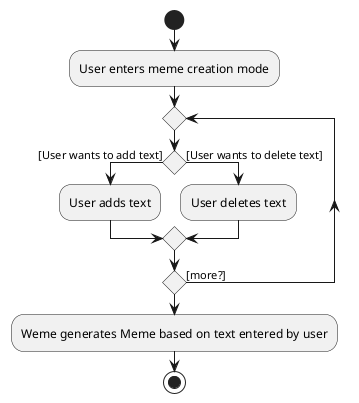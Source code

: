 @startuml
start
:User enters meme creation mode;

'Since the beta syntax does not support placing the condition outside the
'diamond we place it as the true branch instead.

repeat
if () then ([User wants to add text])
    :User adds text;
else ([User wants to delete text])
    :User deletes text;
endif
repeat while () is ([more?])

:Weme generates Meme based on text entered by user;
stop
@enduml
